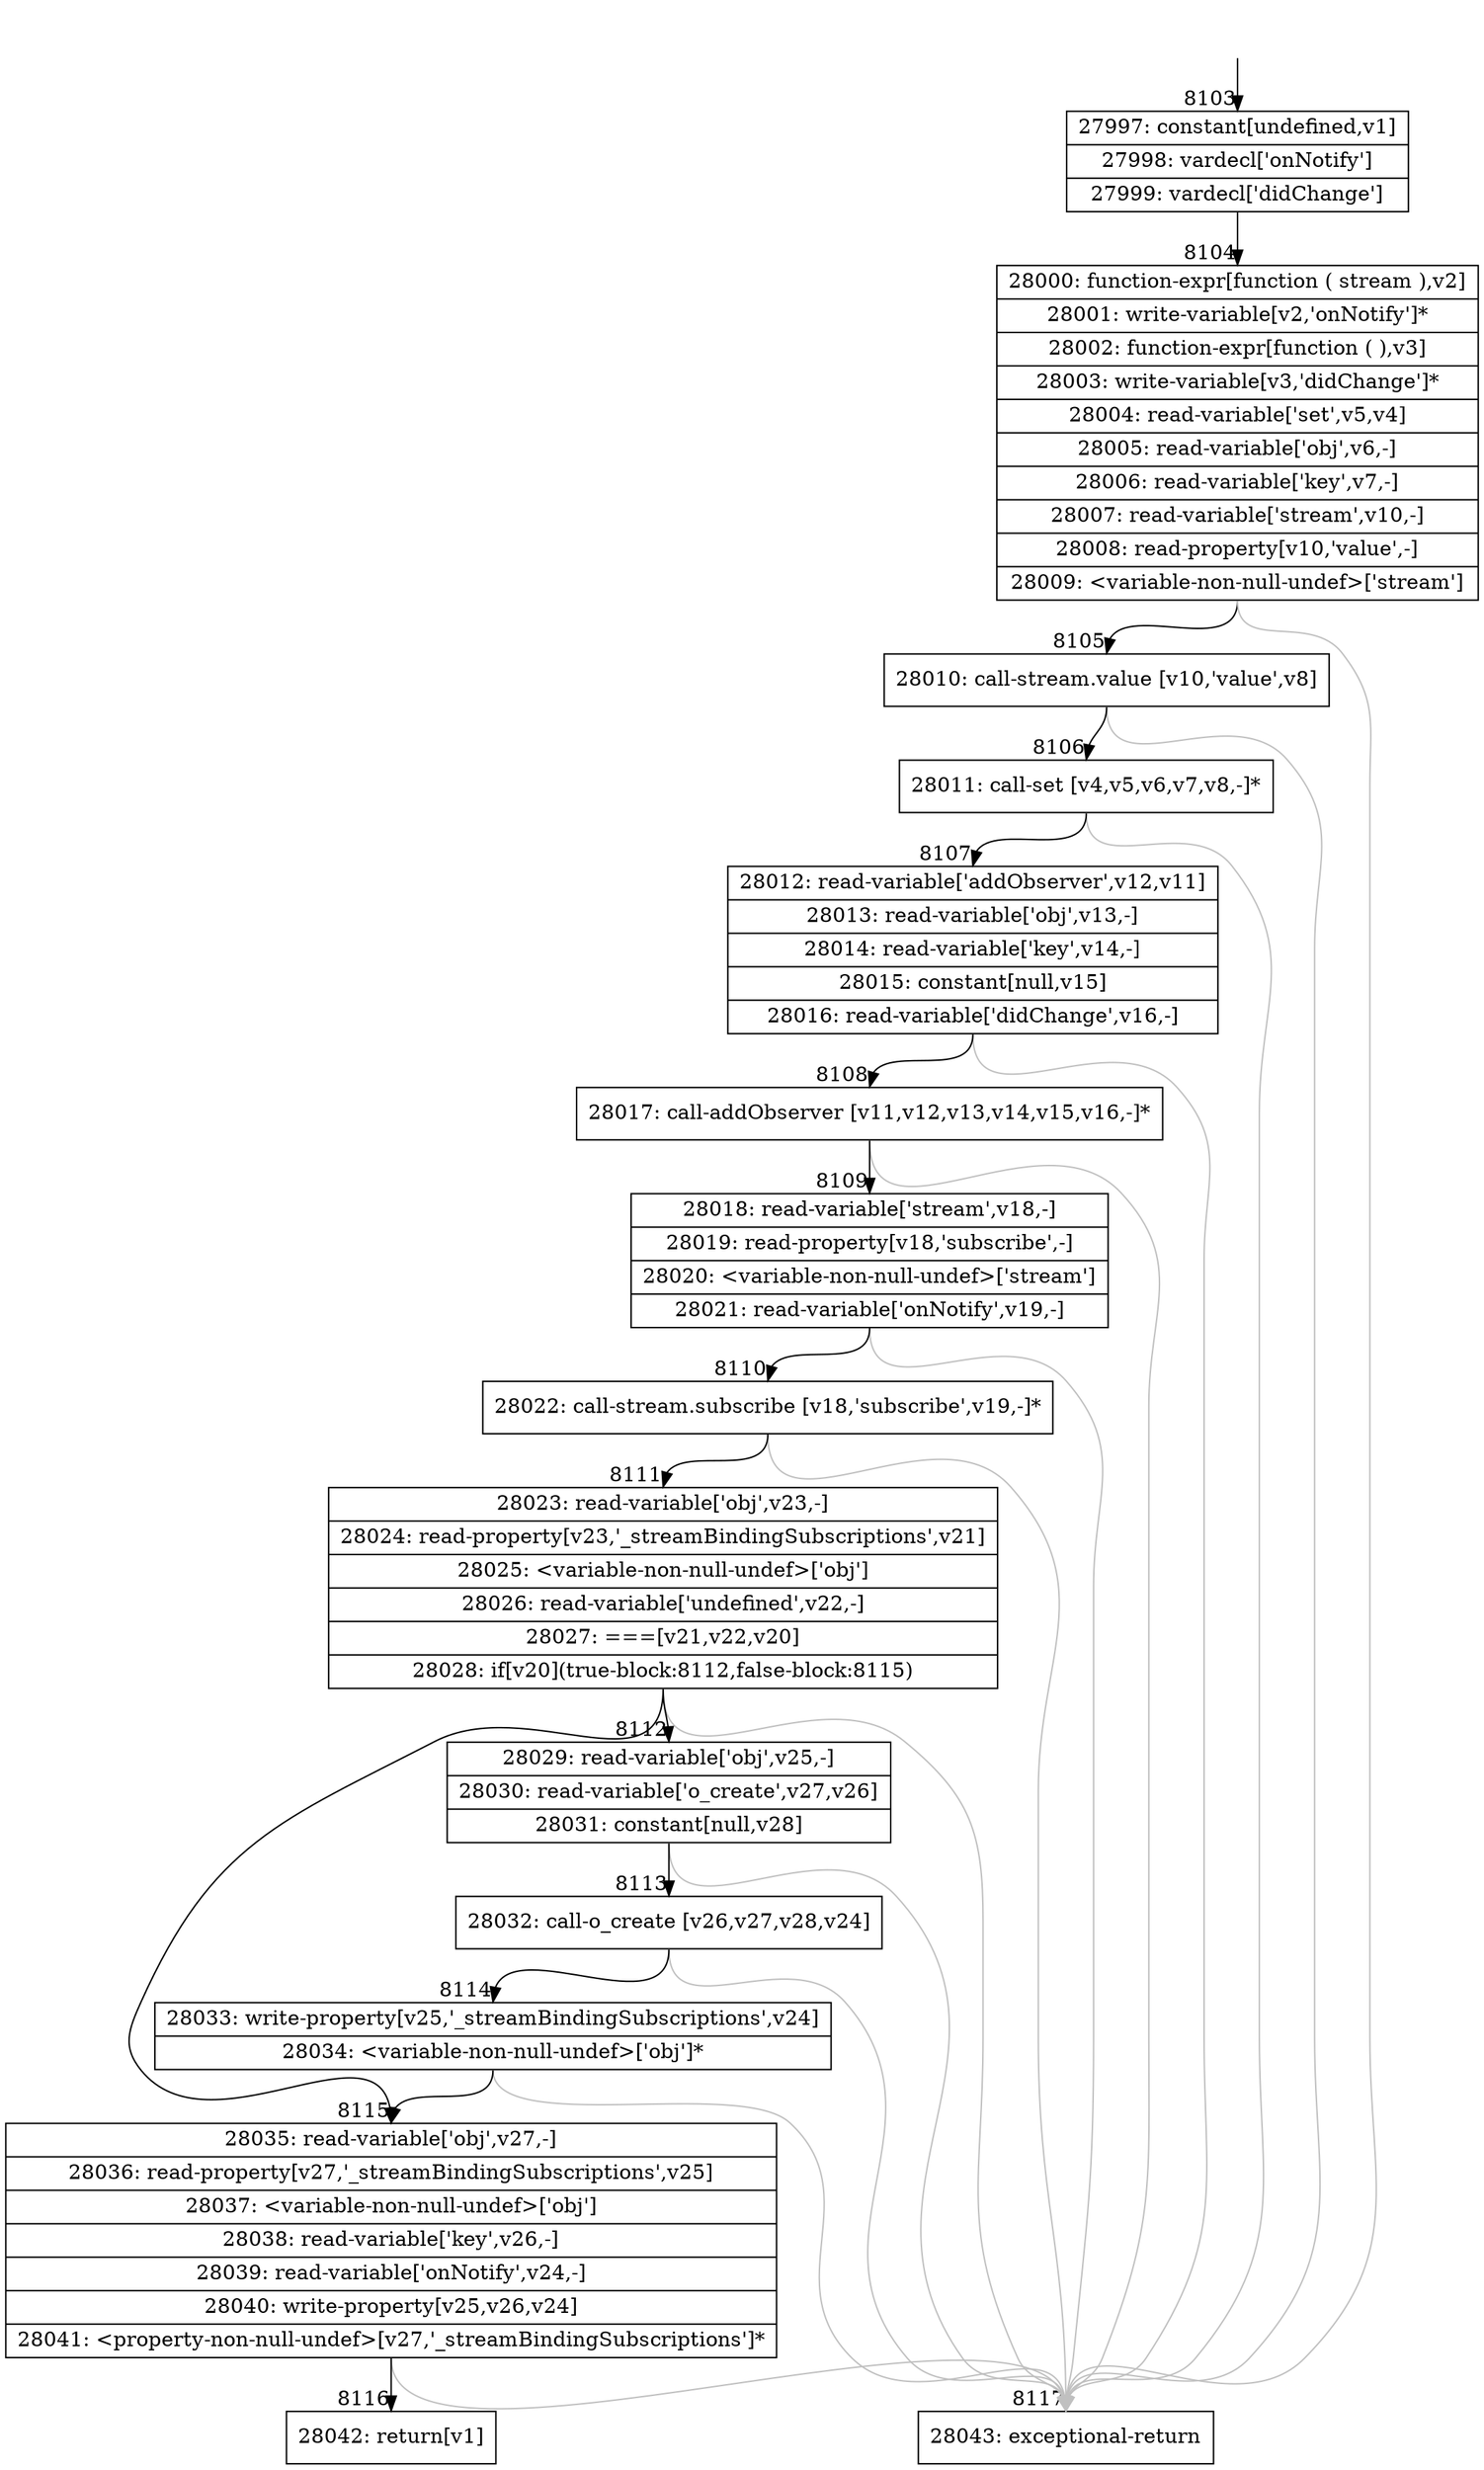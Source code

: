 digraph {
rankdir="TD"
BB_entry678[shape=none,label=""];
BB_entry678 -> BB8103 [tailport=s, headport=n, headlabel="    8103"]
BB8103 [shape=record label="{27997: constant[undefined,v1]|27998: vardecl['onNotify']|27999: vardecl['didChange']}" ] 
BB8103 -> BB8104 [tailport=s, headport=n, headlabel="      8104"]
BB8104 [shape=record label="{28000: function-expr[function ( stream ),v2]|28001: write-variable[v2,'onNotify']*|28002: function-expr[function ( ),v3]|28003: write-variable[v3,'didChange']*|28004: read-variable['set',v5,v4]|28005: read-variable['obj',v6,-]|28006: read-variable['key',v7,-]|28007: read-variable['stream',v10,-]|28008: read-property[v10,'value',-]|28009: \<variable-non-null-undef\>['stream']}" ] 
BB8104 -> BB8105 [tailport=s, headport=n, headlabel="      8105"]
BB8104 -> BB8117 [tailport=s, headport=n, color=gray, headlabel="      8117"]
BB8105 [shape=record label="{28010: call-stream.value [v10,'value',v8]}" ] 
BB8105 -> BB8106 [tailport=s, headport=n, headlabel="      8106"]
BB8105 -> BB8117 [tailport=s, headport=n, color=gray]
BB8106 [shape=record label="{28011: call-set [v4,v5,v6,v7,v8,-]*}" ] 
BB8106 -> BB8107 [tailport=s, headport=n, headlabel="      8107"]
BB8106 -> BB8117 [tailport=s, headport=n, color=gray]
BB8107 [shape=record label="{28012: read-variable['addObserver',v12,v11]|28013: read-variable['obj',v13,-]|28014: read-variable['key',v14,-]|28015: constant[null,v15]|28016: read-variable['didChange',v16,-]}" ] 
BB8107 -> BB8108 [tailport=s, headport=n, headlabel="      8108"]
BB8107 -> BB8117 [tailport=s, headport=n, color=gray]
BB8108 [shape=record label="{28017: call-addObserver [v11,v12,v13,v14,v15,v16,-]*}" ] 
BB8108 -> BB8109 [tailport=s, headport=n, headlabel="      8109"]
BB8108 -> BB8117 [tailport=s, headport=n, color=gray]
BB8109 [shape=record label="{28018: read-variable['stream',v18,-]|28019: read-property[v18,'subscribe',-]|28020: \<variable-non-null-undef\>['stream']|28021: read-variable['onNotify',v19,-]}" ] 
BB8109 -> BB8110 [tailport=s, headport=n, headlabel="      8110"]
BB8109 -> BB8117 [tailport=s, headport=n, color=gray]
BB8110 [shape=record label="{28022: call-stream.subscribe [v18,'subscribe',v19,-]*}" ] 
BB8110 -> BB8111 [tailport=s, headport=n, headlabel="      8111"]
BB8110 -> BB8117 [tailport=s, headport=n, color=gray]
BB8111 [shape=record label="{28023: read-variable['obj',v23,-]|28024: read-property[v23,'_streamBindingSubscriptions',v21]|28025: \<variable-non-null-undef\>['obj']|28026: read-variable['undefined',v22,-]|28027: ===[v21,v22,v20]|28028: if[v20](true-block:8112,false-block:8115)}" ] 
BB8111 -> BB8112 [tailport=s, headport=n, headlabel="      8112"]
BB8111 -> BB8115 [tailport=s, headport=n, headlabel="      8115"]
BB8111 -> BB8117 [tailport=s, headport=n, color=gray]
BB8112 [shape=record label="{28029: read-variable['obj',v25,-]|28030: read-variable['o_create',v27,v26]|28031: constant[null,v28]}" ] 
BB8112 -> BB8113 [tailport=s, headport=n, headlabel="      8113"]
BB8112 -> BB8117 [tailport=s, headport=n, color=gray]
BB8113 [shape=record label="{28032: call-o_create [v26,v27,v28,v24]}" ] 
BB8113 -> BB8114 [tailport=s, headport=n, headlabel="      8114"]
BB8113 -> BB8117 [tailport=s, headport=n, color=gray]
BB8114 [shape=record label="{28033: write-property[v25,'_streamBindingSubscriptions',v24]|28034: \<variable-non-null-undef\>['obj']*}" ] 
BB8114 -> BB8115 [tailport=s, headport=n]
BB8114 -> BB8117 [tailport=s, headport=n, color=gray]
BB8115 [shape=record label="{28035: read-variable['obj',v27,-]|28036: read-property[v27,'_streamBindingSubscriptions',v25]|28037: \<variable-non-null-undef\>['obj']|28038: read-variable['key',v26,-]|28039: read-variable['onNotify',v24,-]|28040: write-property[v25,v26,v24]|28041: \<property-non-null-undef\>[v27,'_streamBindingSubscriptions']*}" ] 
BB8115 -> BB8116 [tailport=s, headport=n, headlabel="      8116"]
BB8115 -> BB8117 [tailport=s, headport=n, color=gray]
BB8116 [shape=record label="{28042: return[v1]}" ] 
BB8117 [shape=record label="{28043: exceptional-return}" ] 
//#$~ 14756
}

